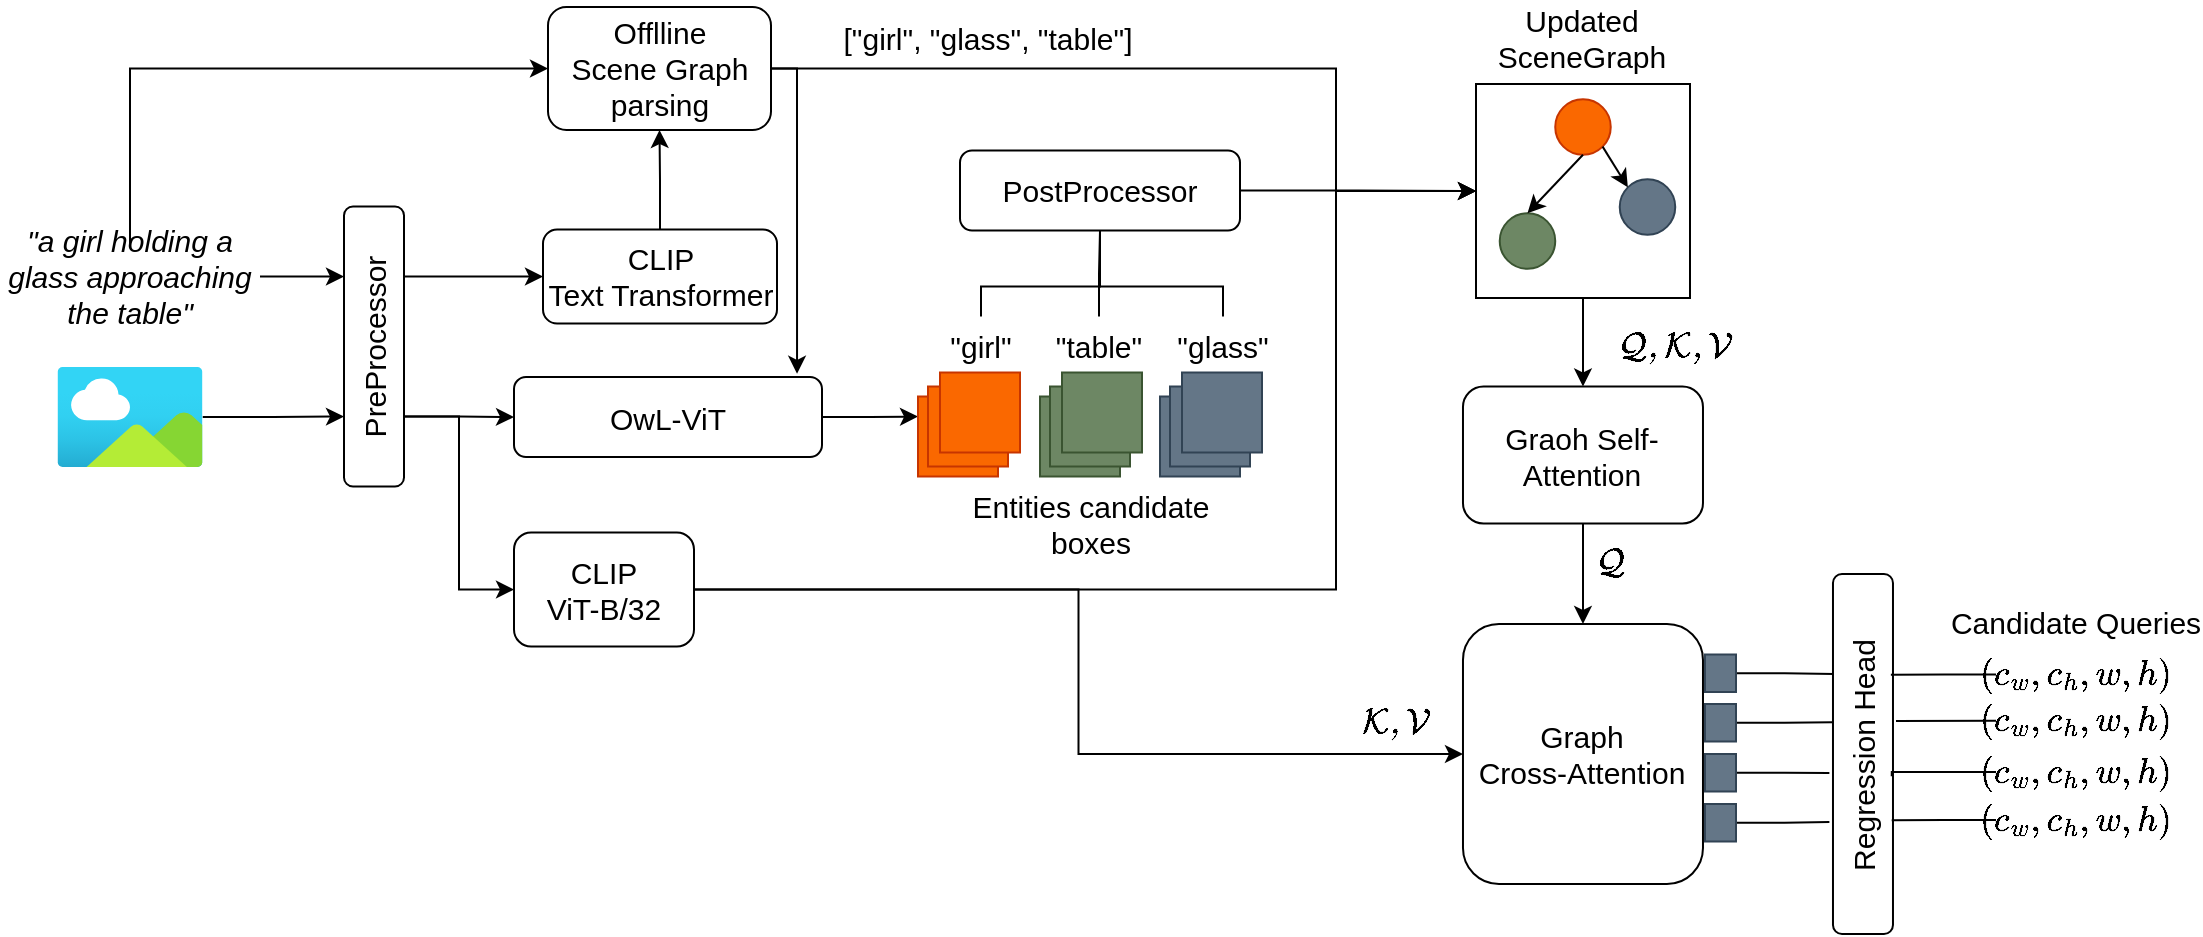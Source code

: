 <mxfile version="21.3.7" type="device">
  <diagram name="Pagina-1" id="rFU_sqioOXPZMRnYCsA3">
    <mxGraphModel dx="1249" dy="681" grid="1" gridSize="10" guides="1" tooltips="1" connect="1" arrows="1" fold="1" page="1" pageScale="1" pageWidth="827" pageHeight="1169" math="1" shadow="0">
      <root>
        <mxCell id="0" />
        <mxCell id="1" parent="0" />
        <mxCell id="9q3LpZvZRBrV1jGRHOvV-120" style="edgeStyle=orthogonalEdgeStyle;rounded=0;orthogonalLoop=1;jettySize=auto;html=1;exitX=0.5;exitY=1;exitDx=0;exitDy=0;entryX=0.5;entryY=0;entryDx=0;entryDy=0;fontSize=15;" edge="1" parent="1" source="9q3LpZvZRBrV1jGRHOvV-103" target="9q3LpZvZRBrV1jGRHOvV-109">
          <mxGeometry relative="1" as="geometry" />
        </mxCell>
        <mxCell id="9q3LpZvZRBrV1jGRHOvV-103" value="" style="whiteSpace=wrap;html=1;aspect=fixed;fontSize=15;" vertex="1" parent="1">
          <mxGeometry x="740" y="200" width="107" height="107" as="geometry" />
        </mxCell>
        <mxCell id="9q3LpZvZRBrV1jGRHOvV-66" style="edgeStyle=orthogonalEdgeStyle;rounded=0;orthogonalLoop=1;jettySize=auto;html=1;exitX=0.5;exitY=0;exitDx=0;exitDy=0;entryX=0;entryY=0.5;entryDx=0;entryDy=0;fontSize=15;" edge="1" parent="1" source="9q3LpZvZRBrV1jGRHOvV-2" target="9q3LpZvZRBrV1jGRHOvV-4">
          <mxGeometry relative="1" as="geometry" />
        </mxCell>
        <mxCell id="9q3LpZvZRBrV1jGRHOvV-78" style="edgeStyle=orthogonalEdgeStyle;rounded=0;orthogonalLoop=1;jettySize=auto;html=1;exitX=1;exitY=0.5;exitDx=0;exitDy=0;entryX=0.75;entryY=0;entryDx=0;entryDy=0;fontSize=15;" edge="1" parent="1" source="9q3LpZvZRBrV1jGRHOvV-2" target="9q3LpZvZRBrV1jGRHOvV-58">
          <mxGeometry relative="1" as="geometry" />
        </mxCell>
        <mxCell id="9q3LpZvZRBrV1jGRHOvV-2" value="&quot;a girl holding a glass approaching the table&quot;" style="text;html=1;strokeColor=none;fillColor=none;align=center;verticalAlign=middle;whiteSpace=wrap;rounded=0;fontSize=15;fontStyle=2" vertex="1" parent="1">
          <mxGeometry x="2" y="281.25" width="130" height="30" as="geometry" />
        </mxCell>
        <mxCell id="9q3LpZvZRBrV1jGRHOvV-84" style="edgeStyle=orthogonalEdgeStyle;rounded=0;orthogonalLoop=1;jettySize=auto;html=1;exitX=1;exitY=0.5;exitDx=0;exitDy=0;entryX=0.919;entryY=-0.04;entryDx=0;entryDy=0;entryPerimeter=0;fontSize=15;" edge="1" parent="1" source="9q3LpZvZRBrV1jGRHOvV-4" target="9q3LpZvZRBrV1jGRHOvV-8">
          <mxGeometry relative="1" as="geometry">
            <Array as="points">
              <mxPoint x="401" y="192" />
            </Array>
          </mxGeometry>
        </mxCell>
        <mxCell id="9q3LpZvZRBrV1jGRHOvV-105" style="edgeStyle=orthogonalEdgeStyle;rounded=0;orthogonalLoop=1;jettySize=auto;html=1;exitX=1;exitY=0.5;exitDx=0;exitDy=0;entryX=0;entryY=0.5;entryDx=0;entryDy=0;fontSize=15;" edge="1" parent="1" source="9q3LpZvZRBrV1jGRHOvV-4" target="9q3LpZvZRBrV1jGRHOvV-103">
          <mxGeometry relative="1" as="geometry">
            <Array as="points">
              <mxPoint x="670" y="192" />
              <mxPoint x="670" y="253" />
            </Array>
          </mxGeometry>
        </mxCell>
        <mxCell id="9q3LpZvZRBrV1jGRHOvV-4" value="Offlline&lt;br style=&quot;font-size: 15px;&quot;&gt;Scene Graph parsing" style="rounded=1;whiteSpace=wrap;html=1;fontSize=15;" vertex="1" parent="1">
          <mxGeometry x="276" y="161.5" width="111.5" height="61.5" as="geometry" />
        </mxCell>
        <mxCell id="9q3LpZvZRBrV1jGRHOvV-62" style="edgeStyle=orthogonalEdgeStyle;rounded=0;orthogonalLoop=1;jettySize=auto;html=1;entryX=0.25;entryY=0;entryDx=0;entryDy=0;fontSize=15;" edge="1" parent="1" source="9q3LpZvZRBrV1jGRHOvV-5" target="9q3LpZvZRBrV1jGRHOvV-58">
          <mxGeometry relative="1" as="geometry" />
        </mxCell>
        <mxCell id="9q3LpZvZRBrV1jGRHOvV-5" value="" style="image;aspect=fixed;html=1;points=[];align=center;fontSize=15;image=img/lib/azure2/general/Image.svg;" vertex="1" parent="1">
          <mxGeometry x="30.63" y="341.5" width="72.73" height="50" as="geometry" />
        </mxCell>
        <mxCell id="9q3LpZvZRBrV1jGRHOvV-47" style="edgeStyle=orthogonalEdgeStyle;rounded=0;orthogonalLoop=1;jettySize=auto;html=1;exitX=1;exitY=0.5;exitDx=0;exitDy=0;entryX=0;entryY=0.25;entryDx=0;entryDy=0;fontSize=15;" edge="1" parent="1" source="9q3LpZvZRBrV1jGRHOvV-8" target="9q3LpZvZRBrV1jGRHOvV-35">
          <mxGeometry relative="1" as="geometry" />
        </mxCell>
        <mxCell id="9q3LpZvZRBrV1jGRHOvV-8" value="OwL-ViT" style="rounded=1;whiteSpace=wrap;html=1;fontSize=15;" vertex="1" parent="1">
          <mxGeometry x="259" y="346.5" width="154" height="40" as="geometry" />
        </mxCell>
        <mxCell id="9q3LpZvZRBrV1jGRHOvV-11" value="[&quot;girl&quot;, &quot;glass&quot;, &quot;table&quot;]" style="text;html=1;strokeColor=none;fillColor=none;align=center;verticalAlign=middle;whiteSpace=wrap;rounded=0;fontSize=15;" vertex="1" parent="1">
          <mxGeometry x="402" y="161.5" width="188" height="30" as="geometry" />
        </mxCell>
        <mxCell id="9q3LpZvZRBrV1jGRHOvV-18" value="Entities candidate boxes" style="text;html=1;strokeColor=none;fillColor=none;align=center;verticalAlign=middle;whiteSpace=wrap;rounded=0;fontSize=15;" vertex="1" parent="1">
          <mxGeometry x="473.5" y="404.75" width="147" height="30" as="geometry" />
        </mxCell>
        <mxCell id="9q3LpZvZRBrV1jGRHOvV-54" style="edgeStyle=orthogonalEdgeStyle;rounded=0;orthogonalLoop=1;jettySize=auto;html=1;exitX=0.5;exitY=0;exitDx=0;exitDy=0;entryX=0.5;entryY=1;entryDx=0;entryDy=0;endArrow=none;endFill=0;fontSize=15;" edge="1" parent="1" source="9q3LpZvZRBrV1jGRHOvV-32" target="9q3LpZvZRBrV1jGRHOvV-46">
          <mxGeometry relative="1" as="geometry">
            <Array as="points">
              <mxPoint x="614" y="301.25" />
              <mxPoint x="552" y="301.25" />
            </Array>
          </mxGeometry>
        </mxCell>
        <mxCell id="9q3LpZvZRBrV1jGRHOvV-32" value="&quot;glass&quot;" style="text;html=1;strokeColor=none;fillColor=none;align=center;verticalAlign=middle;whiteSpace=wrap;rounded=0;fontSize=15;" vertex="1" parent="1">
          <mxGeometry x="594" y="316.25" width="39" height="30" as="geometry" />
        </mxCell>
        <mxCell id="9q3LpZvZRBrV1jGRHOvV-53" style="edgeStyle=orthogonalEdgeStyle;rounded=0;orthogonalLoop=1;jettySize=auto;html=1;exitX=0.5;exitY=0;exitDx=0;exitDy=0;entryX=0.5;entryY=1;entryDx=0;entryDy=0;endArrow=none;endFill=0;fontSize=15;" edge="1" parent="1" source="9q3LpZvZRBrV1jGRHOvV-34" target="9q3LpZvZRBrV1jGRHOvV-46">
          <mxGeometry relative="1" as="geometry" />
        </mxCell>
        <mxCell id="9q3LpZvZRBrV1jGRHOvV-34" value="&quot;table&quot;" style="text;html=1;strokeColor=none;fillColor=none;align=center;verticalAlign=middle;whiteSpace=wrap;rounded=0;fontSize=15;" vertex="1" parent="1">
          <mxGeometry x="532" y="316.25" width="39" height="30" as="geometry" />
        </mxCell>
        <mxCell id="9q3LpZvZRBrV1jGRHOvV-35" value="" style="whiteSpace=wrap;html=1;aspect=fixed;fillColor=#fa6800;fontColor=#000000;strokeColor=#C73500;fontSize=15;" vertex="1" parent="1">
          <mxGeometry x="461" y="356.25" width="40" height="40" as="geometry" />
        </mxCell>
        <mxCell id="9q3LpZvZRBrV1jGRHOvV-36" value="" style="whiteSpace=wrap;html=1;aspect=fixed;fillColor=#fa6800;fontColor=#000000;strokeColor=#C73500;fontSize=15;" vertex="1" parent="1">
          <mxGeometry x="466" y="351.25" width="40" height="40" as="geometry" />
        </mxCell>
        <mxCell id="9q3LpZvZRBrV1jGRHOvV-37" value="" style="whiteSpace=wrap;html=1;aspect=fixed;fillColor=#fa6800;fontColor=#000000;strokeColor=#C73500;fontSize=15;" vertex="1" parent="1">
          <mxGeometry x="472" y="344.25" width="40" height="40" as="geometry" />
        </mxCell>
        <mxCell id="9q3LpZvZRBrV1jGRHOvV-39" value="" style="whiteSpace=wrap;html=1;aspect=fixed;fillColor=#6d8764;fontColor=#ffffff;strokeColor=#3A5431;fontSize=15;" vertex="1" parent="1">
          <mxGeometry x="522" y="356.25" width="40" height="40" as="geometry" />
        </mxCell>
        <mxCell id="9q3LpZvZRBrV1jGRHOvV-40" value="" style="whiteSpace=wrap;html=1;aspect=fixed;fillColor=#6d8764;fontColor=#ffffff;strokeColor=#3A5431;fontSize=15;" vertex="1" parent="1">
          <mxGeometry x="527" y="351.25" width="40" height="40" as="geometry" />
        </mxCell>
        <mxCell id="9q3LpZvZRBrV1jGRHOvV-41" value="" style="whiteSpace=wrap;html=1;aspect=fixed;fillColor=#6d8764;fontColor=#ffffff;strokeColor=#3A5431;fontSize=15;" vertex="1" parent="1">
          <mxGeometry x="533" y="344.25" width="40" height="40" as="geometry" />
        </mxCell>
        <mxCell id="9q3LpZvZRBrV1jGRHOvV-42" value="" style="whiteSpace=wrap;html=1;aspect=fixed;fillColor=#647687;fontColor=#ffffff;strokeColor=#314354;fontSize=15;" vertex="1" parent="1">
          <mxGeometry x="582" y="356.25" width="40" height="40" as="geometry" />
        </mxCell>
        <mxCell id="9q3LpZvZRBrV1jGRHOvV-43" value="" style="whiteSpace=wrap;html=1;aspect=fixed;fillColor=#647687;fontColor=#ffffff;strokeColor=#314354;fontSize=15;" vertex="1" parent="1">
          <mxGeometry x="587" y="351.25" width="40" height="40" as="geometry" />
        </mxCell>
        <mxCell id="9q3LpZvZRBrV1jGRHOvV-44" value="" style="whiteSpace=wrap;html=1;aspect=fixed;fillColor=#647687;fontColor=#ffffff;strokeColor=#314354;fontSize=15;" vertex="1" parent="1">
          <mxGeometry x="593" y="344.25" width="40" height="40" as="geometry" />
        </mxCell>
        <mxCell id="9q3LpZvZRBrV1jGRHOvV-106" style="edgeStyle=orthogonalEdgeStyle;rounded=0;orthogonalLoop=1;jettySize=auto;html=1;exitX=1;exitY=0.5;exitDx=0;exitDy=0;entryX=0;entryY=0.5;entryDx=0;entryDy=0;fontSize=15;" edge="1" parent="1" source="9q3LpZvZRBrV1jGRHOvV-46" target="9q3LpZvZRBrV1jGRHOvV-103">
          <mxGeometry relative="1" as="geometry" />
        </mxCell>
        <mxCell id="9q3LpZvZRBrV1jGRHOvV-46" value="PostProcessor" style="rounded=1;whiteSpace=wrap;html=1;fontSize=15;" vertex="1" parent="1">
          <mxGeometry x="482" y="233.25" width="140" height="40" as="geometry" />
        </mxCell>
        <mxCell id="9q3LpZvZRBrV1jGRHOvV-52" style="edgeStyle=orthogonalEdgeStyle;rounded=0;orthogonalLoop=1;jettySize=auto;html=1;exitX=0.5;exitY=0;exitDx=0;exitDy=0;entryX=0.5;entryY=1;entryDx=0;entryDy=0;endArrow=none;endFill=0;fontSize=15;" edge="1" parent="1" source="9q3LpZvZRBrV1jGRHOvV-51" target="9q3LpZvZRBrV1jGRHOvV-46">
          <mxGeometry relative="1" as="geometry">
            <Array as="points">
              <mxPoint x="493" y="301.25" />
              <mxPoint x="552" y="301.25" />
            </Array>
          </mxGeometry>
        </mxCell>
        <mxCell id="9q3LpZvZRBrV1jGRHOvV-51" value="&quot;girl&quot;" style="text;html=1;strokeColor=none;fillColor=none;align=center;verticalAlign=middle;whiteSpace=wrap;rounded=0;fontSize=15;" vertex="1" parent="1">
          <mxGeometry x="473" y="316.25" width="39" height="30" as="geometry" />
        </mxCell>
        <mxCell id="9q3LpZvZRBrV1jGRHOvV-63" style="edgeStyle=orthogonalEdgeStyle;rounded=0;orthogonalLoop=1;jettySize=auto;html=1;exitX=0.25;exitY=1;exitDx=0;exitDy=0;entryX=0;entryY=0.5;entryDx=0;entryDy=0;fontSize=15;" edge="1" parent="1" source="9q3LpZvZRBrV1jGRHOvV-58" target="9q3LpZvZRBrV1jGRHOvV-61">
          <mxGeometry relative="1" as="geometry" />
        </mxCell>
        <mxCell id="9q3LpZvZRBrV1jGRHOvV-67" style="edgeStyle=orthogonalEdgeStyle;rounded=0;orthogonalLoop=1;jettySize=auto;html=1;exitX=0.25;exitY=1;exitDx=0;exitDy=0;entryX=0;entryY=0.5;entryDx=0;entryDy=0;fontSize=15;" edge="1" parent="1" source="9q3LpZvZRBrV1jGRHOvV-58" target="9q3LpZvZRBrV1jGRHOvV-8">
          <mxGeometry relative="1" as="geometry" />
        </mxCell>
        <mxCell id="9q3LpZvZRBrV1jGRHOvV-85" style="edgeStyle=orthogonalEdgeStyle;rounded=0;orthogonalLoop=1;jettySize=auto;html=1;exitX=0.75;exitY=1;exitDx=0;exitDy=0;entryX=0;entryY=0.5;entryDx=0;entryDy=0;fontSize=15;" edge="1" parent="1" source="9q3LpZvZRBrV1jGRHOvV-58" target="9q3LpZvZRBrV1jGRHOvV-60">
          <mxGeometry relative="1" as="geometry" />
        </mxCell>
        <mxCell id="9q3LpZvZRBrV1jGRHOvV-58" value="PreProcessor" style="rounded=1;whiteSpace=wrap;html=1;rotation=-90;fontSize=15;" vertex="1" parent="1">
          <mxGeometry x="119" y="316.25" width="140" height="30" as="geometry" />
        </mxCell>
        <mxCell id="9q3LpZvZRBrV1jGRHOvV-119" style="edgeStyle=orthogonalEdgeStyle;rounded=0;orthogonalLoop=1;jettySize=auto;html=1;exitX=0.5;exitY=0;exitDx=0;exitDy=0;entryX=0.5;entryY=1;entryDx=0;entryDy=0;fontSize=15;" edge="1" parent="1" source="9q3LpZvZRBrV1jGRHOvV-60" target="9q3LpZvZRBrV1jGRHOvV-4">
          <mxGeometry relative="1" as="geometry" />
        </mxCell>
        <mxCell id="9q3LpZvZRBrV1jGRHOvV-60" value="CLIP&lt;br style=&quot;font-size: 15px;&quot;&gt;Text Transformer" style="rounded=1;whiteSpace=wrap;html=1;fontSize=15;" vertex="1" parent="1">
          <mxGeometry x="273.5" y="272.75" width="117" height="47" as="geometry" />
        </mxCell>
        <mxCell id="9q3LpZvZRBrV1jGRHOvV-114" style="edgeStyle=orthogonalEdgeStyle;rounded=0;orthogonalLoop=1;jettySize=auto;html=1;exitX=1;exitY=0.5;exitDx=0;exitDy=0;entryX=0;entryY=0.5;entryDx=0;entryDy=0;fontSize=15;" edge="1" parent="1" source="9q3LpZvZRBrV1jGRHOvV-61" target="9q3LpZvZRBrV1jGRHOvV-111">
          <mxGeometry relative="1" as="geometry" />
        </mxCell>
        <mxCell id="9q3LpZvZRBrV1jGRHOvV-115" style="edgeStyle=orthogonalEdgeStyle;rounded=0;orthogonalLoop=1;jettySize=auto;html=1;exitX=1;exitY=0.5;exitDx=0;exitDy=0;entryX=0;entryY=0.5;entryDx=0;entryDy=0;fontSize=15;" edge="1" parent="1" source="9q3LpZvZRBrV1jGRHOvV-61" target="9q3LpZvZRBrV1jGRHOvV-103">
          <mxGeometry relative="1" as="geometry">
            <Array as="points">
              <mxPoint x="670" y="453" />
              <mxPoint x="670" y="253" />
            </Array>
          </mxGeometry>
        </mxCell>
        <mxCell id="9q3LpZvZRBrV1jGRHOvV-61" value="CLIP&lt;br style=&quot;font-size: 15px;&quot;&gt;ViT-B/32" style="rounded=1;whiteSpace=wrap;html=1;fontSize=15;" vertex="1" parent="1">
          <mxGeometry x="259" y="424.25" width="90" height="57" as="geometry" />
        </mxCell>
        <mxCell id="9q3LpZvZRBrV1jGRHOvV-87" value="" style="ellipse;whiteSpace=wrap;html=1;aspect=fixed;fillColor=#647687;fontColor=#ffffff;strokeColor=#314354;fontSize=15;" vertex="1" parent="1">
          <mxGeometry x="811.87" y="247.63" width="27.75" height="27.75" as="geometry" />
        </mxCell>
        <mxCell id="9q3LpZvZRBrV1jGRHOvV-88" value="" style="ellipse;whiteSpace=wrap;html=1;aspect=fixed;fillColor=#fa6800;fontColor=#000000;strokeColor=#C73500;fontSize=15;" vertex="1" parent="1">
          <mxGeometry x="779.62" y="207.63" width="27.75" height="27.75" as="geometry" />
        </mxCell>
        <mxCell id="9q3LpZvZRBrV1jGRHOvV-93" value="" style="ellipse;whiteSpace=wrap;html=1;aspect=fixed;fillColor=#6d8764;fontColor=#ffffff;strokeColor=#3A5431;fontSize=15;" vertex="1" parent="1">
          <mxGeometry x="751.87" y="264.63" width="27.75" height="27.75" as="geometry" />
        </mxCell>
        <mxCell id="9q3LpZvZRBrV1jGRHOvV-101" value="" style="endArrow=classic;html=1;rounded=0;exitX=1;exitY=1;exitDx=0;exitDy=0;entryX=0;entryY=0;entryDx=0;entryDy=0;fontSize=15;" edge="1" parent="1" source="9q3LpZvZRBrV1jGRHOvV-88" target="9q3LpZvZRBrV1jGRHOvV-87">
          <mxGeometry width="50" height="50" relative="1" as="geometry">
            <mxPoint x="631.87" y="347.63" as="sourcePoint" />
            <mxPoint x="821.87" y="257.63" as="targetPoint" />
          </mxGeometry>
        </mxCell>
        <mxCell id="9q3LpZvZRBrV1jGRHOvV-102" value="" style="endArrow=classic;html=1;rounded=0;entryX=0.5;entryY=0;entryDx=0;entryDy=0;exitX=0.5;exitY=1;exitDx=0;exitDy=0;fontSize=15;" edge="1" parent="1" source="9q3LpZvZRBrV1jGRHOvV-88" target="9q3LpZvZRBrV1jGRHOvV-93">
          <mxGeometry width="50" height="50" relative="1" as="geometry">
            <mxPoint x="631.87" y="347.63" as="sourcePoint" />
            <mxPoint x="681.87" y="297.63" as="targetPoint" />
          </mxGeometry>
        </mxCell>
        <mxCell id="9q3LpZvZRBrV1jGRHOvV-108" value="Updated SceneGraph" style="text;html=1;strokeColor=none;fillColor=none;align=center;verticalAlign=middle;whiteSpace=wrap;rounded=0;fontSize=15;" vertex="1" parent="1">
          <mxGeometry x="743.49" y="161.5" width="100" height="30" as="geometry" />
        </mxCell>
        <mxCell id="9q3LpZvZRBrV1jGRHOvV-112" style="edgeStyle=orthogonalEdgeStyle;rounded=0;orthogonalLoop=1;jettySize=auto;html=1;exitX=0.5;exitY=1;exitDx=0;exitDy=0;entryX=0.5;entryY=0;entryDx=0;entryDy=0;fontSize=15;" edge="1" parent="1" source="9q3LpZvZRBrV1jGRHOvV-109" target="9q3LpZvZRBrV1jGRHOvV-111">
          <mxGeometry relative="1" as="geometry" />
        </mxCell>
        <mxCell id="9q3LpZvZRBrV1jGRHOvV-109" value="Graoh Self-Attention" style="rounded=1;whiteSpace=wrap;html=1;fontSize=15;" vertex="1" parent="1">
          <mxGeometry x="733.49" y="351.25" width="120" height="68.5" as="geometry" />
        </mxCell>
        <mxCell id="9q3LpZvZRBrV1jGRHOvV-111" value="Graph &lt;br style=&quot;font-size: 15px;&quot;&gt;Cross-Attention" style="rounded=1;whiteSpace=wrap;html=1;fontSize=15;" vertex="1" parent="1">
          <mxGeometry x="733.49" y="470" width="120" height="130" as="geometry" />
        </mxCell>
        <mxCell id="9q3LpZvZRBrV1jGRHOvV-116" value="$$\mathcal{Q}$$" style="text;html=1;strokeColor=none;fillColor=none;align=center;verticalAlign=middle;whiteSpace=wrap;rounded=0;fontSize=15;" vertex="1" parent="1">
          <mxGeometry x="787" y="424.25" width="40" height="30" as="geometry" />
        </mxCell>
        <mxCell id="9q3LpZvZRBrV1jGRHOvV-117" value="$$\mathcal{K, V}$$" style="text;html=1;strokeColor=none;fillColor=none;align=center;verticalAlign=middle;whiteSpace=wrap;rounded=0;fontSize=15;" vertex="1" parent="1">
          <mxGeometry x="660" y="504" width="80" height="30" as="geometry" />
        </mxCell>
        <mxCell id="9q3LpZvZRBrV1jGRHOvV-118" value="$$\mathcal{Q, K, V}$$" style="text;html=1;strokeColor=none;fillColor=none;align=center;verticalAlign=middle;whiteSpace=wrap;rounded=0;fontSize=15;" vertex="1" parent="1">
          <mxGeometry x="799.62" y="316.25" width="80" height="30" as="geometry" />
        </mxCell>
        <mxCell id="9q3LpZvZRBrV1jGRHOvV-130" value="Candidate&amp;nbsp;Queries" style="text;html=1;strokeColor=none;fillColor=none;align=center;verticalAlign=middle;whiteSpace=wrap;rounded=0;fontSize=15;" vertex="1" parent="1">
          <mxGeometry x="985" y="454.25" width="110" height="30" as="geometry" />
        </mxCell>
        <mxCell id="9q3LpZvZRBrV1jGRHOvV-137" style="edgeStyle=orthogonalEdgeStyle;rounded=0;orthogonalLoop=1;jettySize=auto;html=1;exitX=1;exitY=0.5;exitDx=0;exitDy=0;entryX=0.722;entryY=0.023;entryDx=0;entryDy=0;entryPerimeter=0;endArrow=none;endFill=0;fontSize=15;" edge="1" parent="1" source="9q3LpZvZRBrV1jGRHOvV-132" target="9q3LpZvZRBrV1jGRHOvV-136">
          <mxGeometry relative="1" as="geometry" />
        </mxCell>
        <mxCell id="9q3LpZvZRBrV1jGRHOvV-132" value="" style="rounded=0;whiteSpace=wrap;html=1;fillColor=#647687;fontColor=#ffffff;strokeColor=#314354;fontSize=15;" vertex="1" parent="1">
          <mxGeometry x="854.49" y="485.25" width="15.51" height="18.75" as="geometry" />
        </mxCell>
        <mxCell id="9q3LpZvZRBrV1jGRHOvV-138" style="edgeStyle=orthogonalEdgeStyle;rounded=0;orthogonalLoop=1;jettySize=auto;html=1;exitX=1;exitY=0.5;exitDx=0;exitDy=0;entryX=0.588;entryY=-0.005;entryDx=0;entryDy=0;entryPerimeter=0;endArrow=none;endFill=0;fontSize=15;" edge="1" parent="1" source="9q3LpZvZRBrV1jGRHOvV-133" target="9q3LpZvZRBrV1jGRHOvV-136">
          <mxGeometry relative="1" as="geometry" />
        </mxCell>
        <mxCell id="9q3LpZvZRBrV1jGRHOvV-133" value="" style="rounded=0;whiteSpace=wrap;html=1;fillColor=#647687;fontColor=#ffffff;strokeColor=#314354;fontSize=15;" vertex="1" parent="1">
          <mxGeometry x="854.49" y="510" width="15.51" height="18.75" as="geometry" />
        </mxCell>
        <mxCell id="9q3LpZvZRBrV1jGRHOvV-139" style="edgeStyle=orthogonalEdgeStyle;rounded=0;orthogonalLoop=1;jettySize=auto;html=1;exitX=1;exitY=0.5;exitDx=0;exitDy=0;entryX=0.447;entryY=-0.06;entryDx=0;entryDy=0;entryPerimeter=0;endArrow=none;endFill=0;fontSize=15;" edge="1" parent="1" source="9q3LpZvZRBrV1jGRHOvV-134" target="9q3LpZvZRBrV1jGRHOvV-136">
          <mxGeometry relative="1" as="geometry" />
        </mxCell>
        <mxCell id="9q3LpZvZRBrV1jGRHOvV-134" value="" style="rounded=0;whiteSpace=wrap;html=1;fillColor=#647687;fontColor=#ffffff;strokeColor=#314354;fontSize=15;" vertex="1" parent="1">
          <mxGeometry x="854.49" y="535" width="15.51" height="18.75" as="geometry" />
        </mxCell>
        <mxCell id="9q3LpZvZRBrV1jGRHOvV-140" style="edgeStyle=orthogonalEdgeStyle;rounded=0;orthogonalLoop=1;jettySize=auto;html=1;exitX=1;exitY=0.5;exitDx=0;exitDy=0;entryX=0.311;entryY=-0.06;entryDx=0;entryDy=0;entryPerimeter=0;endArrow=none;endFill=0;fontSize=15;" edge="1" parent="1" source="9q3LpZvZRBrV1jGRHOvV-135" target="9q3LpZvZRBrV1jGRHOvV-136">
          <mxGeometry relative="1" as="geometry" />
        </mxCell>
        <mxCell id="9q3LpZvZRBrV1jGRHOvV-135" value="" style="rounded=0;whiteSpace=wrap;html=1;fillColor=#647687;fontColor=#ffffff;strokeColor=#314354;fontSize=15;" vertex="1" parent="1">
          <mxGeometry x="854.49" y="560" width="15.51" height="18.75" as="geometry" />
        </mxCell>
        <mxCell id="9q3LpZvZRBrV1jGRHOvV-136" value="Regression Head" style="rounded=1;whiteSpace=wrap;html=1;rotation=-90;fontSize=15;" vertex="1" parent="1">
          <mxGeometry x="843.49" y="520" width="180" height="30" as="geometry" />
        </mxCell>
        <mxCell id="9q3LpZvZRBrV1jGRHOvV-145" style="edgeStyle=orthogonalEdgeStyle;rounded=0;orthogonalLoop=1;jettySize=auto;html=1;exitX=0;exitY=0.5;exitDx=0;exitDy=0;entryX=0.72;entryY=0.965;entryDx=0;entryDy=0;entryPerimeter=0;endArrow=none;endFill=0;fontSize=15;" edge="1" parent="1" source="9q3LpZvZRBrV1jGRHOvV-141" target="9q3LpZvZRBrV1jGRHOvV-136">
          <mxGeometry relative="1" as="geometry" />
        </mxCell>
        <mxCell id="9q3LpZvZRBrV1jGRHOvV-141" value="$$(c_w, c_h, w, h)$$" style="text;html=1;strokeColor=none;fillColor=none;align=center;verticalAlign=middle;whiteSpace=wrap;rounded=0;fontSize=15;" vertex="1" parent="1">
          <mxGeometry x="1000" y="480.25" width="80" height="30" as="geometry" />
        </mxCell>
        <mxCell id="9q3LpZvZRBrV1jGRHOvV-146" style="edgeStyle=orthogonalEdgeStyle;rounded=0;orthogonalLoop=1;jettySize=auto;html=1;exitX=0;exitY=0.5;exitDx=0;exitDy=0;entryX=0.592;entryY=1.05;entryDx=0;entryDy=0;entryPerimeter=0;endArrow=none;endFill=0;fontSize=15;" edge="1" parent="1" source="9q3LpZvZRBrV1jGRHOvV-142" target="9q3LpZvZRBrV1jGRHOvV-136">
          <mxGeometry relative="1" as="geometry" />
        </mxCell>
        <mxCell id="9q3LpZvZRBrV1jGRHOvV-142" value="$$(c_w, c_h, w, h)$$" style="text;html=1;strokeColor=none;fillColor=none;align=center;verticalAlign=middle;whiteSpace=wrap;rounded=0;fontSize=15;" vertex="1" parent="1">
          <mxGeometry x="1000" y="503.38" width="80" height="30" as="geometry" />
        </mxCell>
        <mxCell id="9q3LpZvZRBrV1jGRHOvV-147" style="edgeStyle=orthogonalEdgeStyle;rounded=0;orthogonalLoop=1;jettySize=auto;html=1;exitX=0;exitY=0.5;exitDx=0;exitDy=0;entryX=0.438;entryY=0.979;entryDx=0;entryDy=0;entryPerimeter=0;endArrow=none;endFill=0;fontSize=15;" edge="1" parent="1" source="9q3LpZvZRBrV1jGRHOvV-143" target="9q3LpZvZRBrV1jGRHOvV-136">
          <mxGeometry relative="1" as="geometry">
            <Array as="points">
              <mxPoint x="948" y="544" />
            </Array>
          </mxGeometry>
        </mxCell>
        <mxCell id="9q3LpZvZRBrV1jGRHOvV-143" value="$$(c_w, c_h, w, h)$$" style="text;html=1;strokeColor=none;fillColor=none;align=center;verticalAlign=middle;whiteSpace=wrap;rounded=0;fontSize=15;" vertex="1" parent="1">
          <mxGeometry x="1000" y="529" width="80" height="30" as="geometry" />
        </mxCell>
        <mxCell id="9q3LpZvZRBrV1jGRHOvV-148" style="edgeStyle=orthogonalEdgeStyle;rounded=0;orthogonalLoop=1;jettySize=auto;html=1;exitX=0;exitY=0.5;exitDx=0;exitDy=0;entryX=0.316;entryY=0.979;entryDx=0;entryDy=0;entryPerimeter=0;endArrow=none;endFill=0;fontSize=15;" edge="1" parent="1" source="9q3LpZvZRBrV1jGRHOvV-144" target="9q3LpZvZRBrV1jGRHOvV-136">
          <mxGeometry relative="1" as="geometry" />
        </mxCell>
        <mxCell id="9q3LpZvZRBrV1jGRHOvV-144" value="$$(c_w, c_h, w, h)$$" style="text;html=1;strokeColor=none;fillColor=none;align=center;verticalAlign=middle;whiteSpace=wrap;rounded=0;fontSize=15;" vertex="1" parent="1">
          <mxGeometry x="1000" y="553" width="80" height="30" as="geometry" />
        </mxCell>
      </root>
    </mxGraphModel>
  </diagram>
</mxfile>
